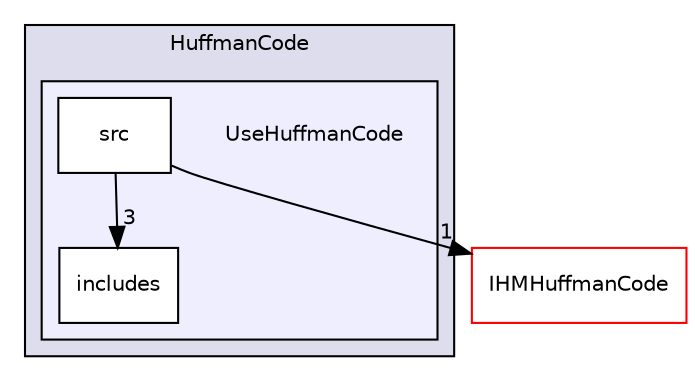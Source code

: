 digraph "M:/Algo/P1-HuffmansCode/HuffmanCode/UseHuffmanCode" {
  compound=true
  node [ fontsize="10", fontname="Helvetica"];
  edge [ labelfontsize="10", labelfontname="Helvetica"];
  subgraph clusterdir_51e4b9eb0ea096201cb56ff3ee83e945 {
    graph [ bgcolor="#ddddee", pencolor="black", label="HuffmanCode" fontname="Helvetica", fontsize="10", URL="dir_51e4b9eb0ea096201cb56ff3ee83e945.html"]
  subgraph clusterdir_192ac20876b6147c299f8dcbe5b8cc94 {
    graph [ bgcolor="#eeeeff", pencolor="black", label="" URL="dir_192ac20876b6147c299f8dcbe5b8cc94.html"];
    dir_192ac20876b6147c299f8dcbe5b8cc94 [shape=plaintext label="UseHuffmanCode"];
    dir_2ef441204f5a7aac5bb68ea793d2cece [shape=box label="includes" color="black" fillcolor="white" style="filled" URL="dir_2ef441204f5a7aac5bb68ea793d2cece.html"];
    dir_50fe5a1d5390cb0fc3f7f151785dde3e [shape=box label="src" color="black" fillcolor="white" style="filled" URL="dir_50fe5a1d5390cb0fc3f7f151785dde3e.html"];
  }
  }
  dir_5535427f6359164f20f4bbb18d956de7 [shape=box label="IHMHuffmanCode" fillcolor="white" style="filled" color="red" URL="dir_5535427f6359164f20f4bbb18d956de7.html"];
  dir_50fe5a1d5390cb0fc3f7f151785dde3e->dir_2ef441204f5a7aac5bb68ea793d2cece [headlabel="3", labeldistance=1.5 headhref="dir_000006_000005.html"];
  dir_50fe5a1d5390cb0fc3f7f151785dde3e->dir_5535427f6359164f20f4bbb18d956de7 [headlabel="1", labeldistance=1.5 headhref="dir_000006_000001.html"];
}
